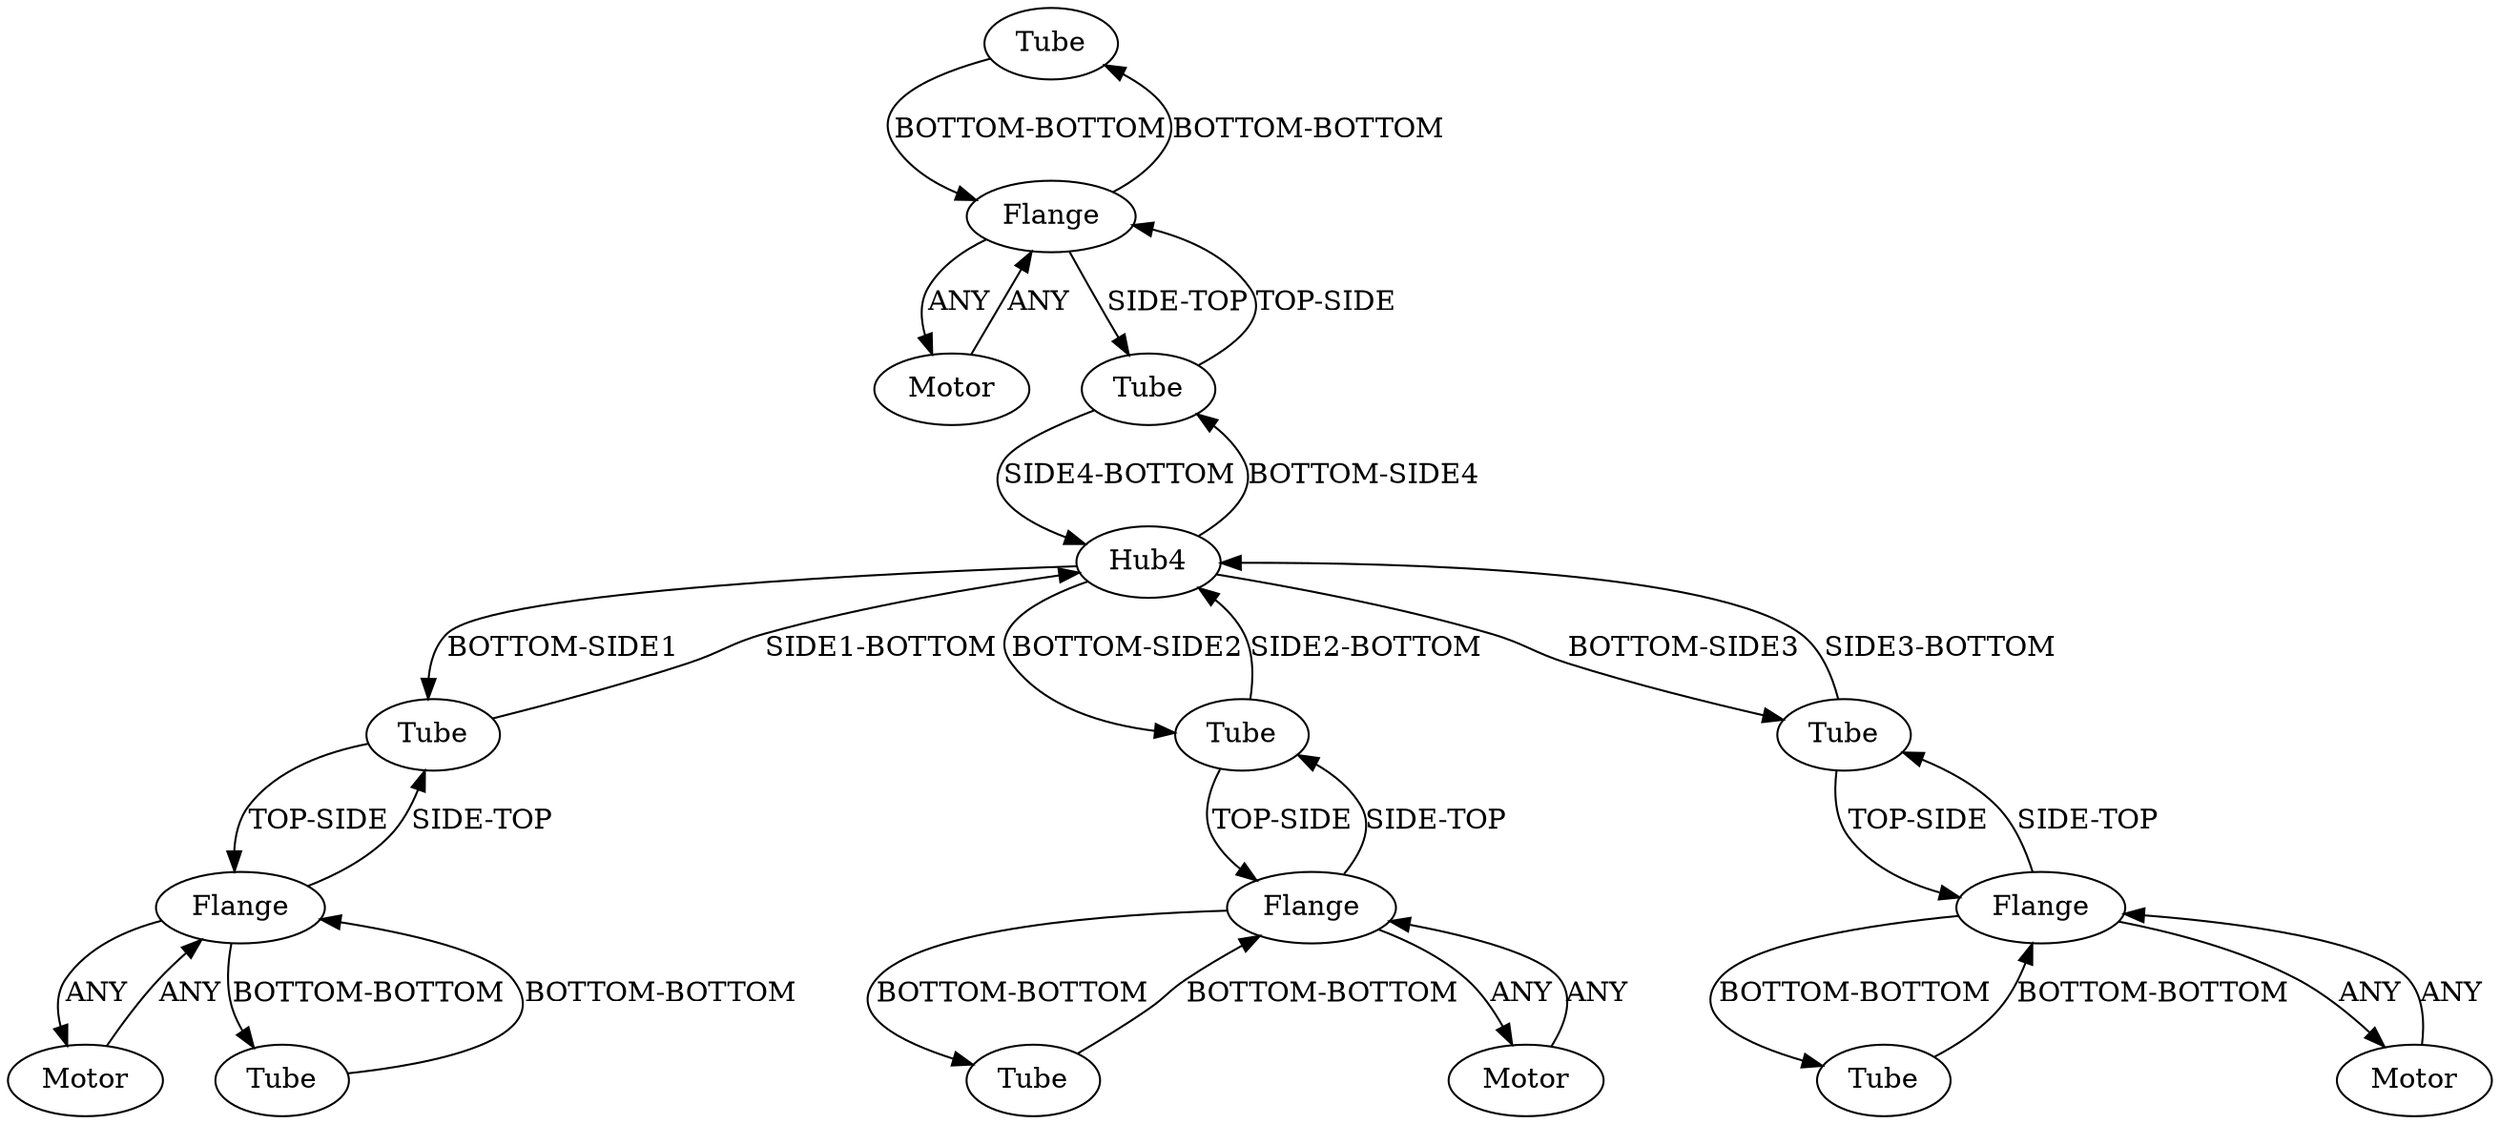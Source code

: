 /* Created by igraph 0.10.2 */
digraph {
  0 [
    instance=Tube_instance_1
    label=Tube
  ];
  1 [
    instance=Motor_instance_1
    label=Motor
  ];
  2 [
    instance=Tube_instance_2
    label=Tube
  ];
  3 [
    instance=Tube_instance_3
    label=Tube
  ];
  4 [
    instance=Tube_instance_4
    label=Tube
  ];
  5 [
    instance=Motor_instance_2
    label=Motor
  ];
  6 [
    instance=Flange_instance_1
    label=Flange
  ];
  7 [
    instance=Hub4_instance_1
    label=Hub4
  ];
  8 [
    instance=Tube_instance_5
    label=Tube
  ];
  9 [
    instance=Tube_instance_6
    label=Tube
  ];
  10 [
    instance=Motor_instance_3
    label=Motor
  ];
  11 [
    instance=Flange_instance_2
    label=Flange
  ];
  12 [
    instance=Flange_instance_3
    label=Flange
  ];
  13 [
    instance=Motor_instance_4
    label=Motor
  ];
  14 [
    instance=Flange_instance_4
    label=Flange
  ];
  15 [
    instance=Tube_instance_7
    label=Tube
  ];
  16 [
    instance=Tube_instance_8
    label=Tube
  ];

  0 -> 11 [
    label="BOTTOM-BOTTOM"
  ];
  1 -> 14 [
    label=ANY
  ];
  2 -> 7 [
    label="SIDE1-BOTTOM"
  ];
  2 -> 14 [
    label="TOP-SIDE"
  ];
  3 -> 12 [
    label="BOTTOM-BOTTOM"
  ];
  4 -> 14 [
    label="BOTTOM-BOTTOM"
  ];
  5 -> 11 [
    label=ANY
  ];
  6 -> 8 [
    label="BOTTOM-BOTTOM"
  ];
  6 -> 9 [
    label="SIDE-TOP"
  ];
  6 -> 10 [
    label=ANY
  ];
  7 -> 9 [
    label="BOTTOM-SIDE2"
  ];
  7 -> 2 [
    label="BOTTOM-SIDE1"
  ];
  7 -> 15 [
    label="BOTTOM-SIDE4"
  ];
  7 -> 16 [
    label="BOTTOM-SIDE3"
  ];
  8 -> 6 [
    label="BOTTOM-BOTTOM"
  ];
  9 -> 7 [
    label="SIDE2-BOTTOM"
  ];
  9 -> 6 [
    label="TOP-SIDE"
  ];
  10 -> 6 [
    label=ANY
  ];
  11 -> 15 [
    label="SIDE-TOP"
  ];
  11 -> 0 [
    label="BOTTOM-BOTTOM"
  ];
  11 -> 5 [
    label=ANY
  ];
  12 -> 3 [
    label="BOTTOM-BOTTOM"
  ];
  12 -> 16 [
    label="SIDE-TOP"
  ];
  12 -> 13 [
    label=ANY
  ];
  13 -> 12 [
    label=ANY
  ];
  14 -> 1 [
    label=ANY
  ];
  14 -> 2 [
    label="SIDE-TOP"
  ];
  14 -> 4 [
    label="BOTTOM-BOTTOM"
  ];
  15 -> 7 [
    label="SIDE4-BOTTOM"
  ];
  15 -> 11 [
    label="TOP-SIDE"
  ];
  16 -> 12 [
    label="TOP-SIDE"
  ];
  16 -> 7 [
    label="SIDE3-BOTTOM"
  ];
}
